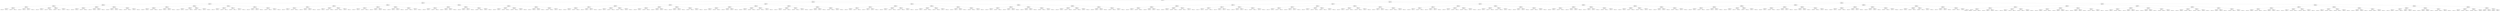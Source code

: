 digraph G{
1511090616 [label="Node{data=[6974, 6974]}"]
1511090616 -> 780223222
780223222 [label="Node{data=[6062, 6062]}"]
780223222 -> 1280082528
1280082528 [label="Node{data=[4209, 4209]}"]
1280082528 -> 42199861
42199861 [label="Node{data=[2389, 2389]}"]
42199861 -> 1401818740
1401818740 [label="Node{data=[2282, 2282]}"]
1401818740 -> 2008838145
2008838145 [label="Node{data=[2189, 2189]}"]
2008838145 -> 1607181076
1607181076 [label="Node{data=[2182, 2182]}"]
1607181076 -> 1116483995
1116483995 [label="Node{data=[2054, 2054]}"]
1116483995 -> 1641183760
1641183760 [label="Node{data=[1984, 1984]}"]
1641183760 -> 1970942547
1970942547 [label="Node{data=[1503, 1503]}"]
1641183760 -> 2007760107
2007760107 [label="Node{data=[2014, 2014]}"]
1116483995 -> 1409813356
1409813356 [label="Node{data=[2180, 2180]}"]
1409813356 -> 653850887
653850887 [label="Node{data=[2057, 2057]}"]
1409813356 -> 37007137
37007137 [label="Node{data=[2181, 2181]}"]
1607181076 -> 718296872
718296872 [label="Node{data=[2186, 2186]}"]
718296872 -> 1050110581
1050110581 [label="Node{data=[2184, 2184]}"]
1050110581 -> 1606851681
1606851681 [label="Node{data=[2183, 2183]}"]
1050110581 -> 2024570143
2024570143 [label="Node{data=[2185, 2185]}"]
718296872 -> 1349323829
1349323829 [label="Node{data=[2188, 2188]}"]
1349323829 -> 1428951183
1428951183 [label="Node{data=[2187, 2187]}"]
1349323829 -> 1046653919
1046653919 [label="Node{data=[2189, 2189]}"]
2008838145 -> 624782729
624782729 [label="Node{data=[2196, 2196]}"]
624782729 -> 495567295
495567295 [label="Node{data=[2193, 2193]}"]
495567295 -> 672404201
672404201 [label="Node{data=[2191, 2191]}"]
672404201 -> 50554983
50554983 [label="Node{data=[2190, 2190]}"]
672404201 -> 1302072491
1302072491 [label="Node{data=[2192, 2192]}"]
495567295 -> 516667550
516667550 [label="Node{data=[2195, 2195]}"]
516667550 -> 373322484
373322484 [label="Node{data=[2194, 2194]}"]
516667550 -> 244871179
244871179 [label="Node{data=[2196, 2196]}"]
624782729 -> 600628263
600628263 [label="Node{data=[2278, 2278]}"]
600628263 -> 1610649480
1610649480 [label="Node{data=[2254, 2254]}"]
1610649480 -> 1967294126
1967294126 [label="Node{data=[2249, 2249]}"]
1610649480 -> 949463077
949463077 [label="Node{data=[2277, 2277]}"]
600628263 -> 2105501428
2105501428 [label="Node{data=[2280, 2280]}"]
2105501428 -> 426232348
426232348 [label="Node{data=[2279, 2279]}"]
2105501428 -> 2029082728
2029082728 [label="Node{data=[2281, 2281]}"]
1401818740 -> 2107769299
2107769299 [label="Node{data=[2298, 2298]}"]
2107769299 -> 2079101013
2079101013 [label="Node{data=[2290, 2290]}"]
2079101013 -> 1551667742
1551667742 [label="Node{data=[2286, 2286]}"]
1551667742 -> 784118753
784118753 [label="Node{data=[2284, 2284]}"]
784118753 -> 1140691836
1140691836 [label="Node{data=[2283, 2283]}"]
784118753 -> 1544342894
1544342894 [label="Node{data=[2285, 2285]}"]
1551667742 -> 1683511443
1683511443 [label="Node{data=[2288, 2288]}"]
1683511443 -> 791727170
791727170 [label="Node{data=[2287, 2287]}"]
1683511443 -> 16374955
16374955 [label="Node{data=[2289, 2289]}"]
2079101013 -> 975443559
975443559 [label="Node{data=[2294, 2294]}"]
975443559 -> 471747952
471747952 [label="Node{data=[2292, 2292]}"]
471747952 -> 904253549
904253549 [label="Node{data=[2291, 2291]}"]
471747952 -> 2075610878
2075610878 [label="Node{data=[2293, 2293]}"]
975443559 -> 1631254721
1631254721 [label="Node{data=[2296, 2296]}"]
1631254721 -> 253840475
253840475 [label="Node{data=[2295, 2295]}"]
1631254721 -> 341611370
341611370 [label="Node{data=[2297, 2297]}"]
2107769299 -> 1432219553
1432219553 [label="Node{data=[2381, 2381]}"]
1432219553 -> 1662515515
1662515515 [label="Node{data=[2302, 2302]}"]
1662515515 -> 1716593302
1716593302 [label="Node{data=[2300, 2300]}"]
1716593302 -> 375794421
375794421 [label="Node{data=[2299, 2299]}"]
1716593302 -> 746389375
746389375 [label="Node{data=[2301, 2301]}"]
1662515515 -> 1887311338
1887311338 [label="Node{data=[2304, 2304]}"]
1887311338 -> 534039777
534039777 [label="Node{data=[2303, 2303]}"]
1887311338 -> 943877228
943877228 [label="Node{data=[2305, 2305]}"]
1432219553 -> 1938746140
1938746140 [label="Node{data=[2385, 2385]}"]
1938746140 -> 1944023490
1944023490 [label="Node{data=[2383, 2383]}"]
1944023490 -> 1247090844
1247090844 [label="Node{data=[2382, 2382]}"]
1944023490 -> 1633627318
1633627318 [label="Node{data=[2384, 2384]}"]
1938746140 -> 1703800202
1703800202 [label="Node{data=[2387, 2387]}"]
1703800202 -> 1842659736
1842659736 [label="Node{data=[2386, 2386]}"]
1703800202 -> 254260550
254260550 [label="Node{data=[2388, 2388]}"]
42199861 -> 386204296
386204296 [label="Node{data=[4100, 4100]}"]
386204296 -> 493767775
493767775 [label="Node{data=[3437, 3437]}"]
493767775 -> 1459459691
1459459691 [label="Node{data=[2412, 2412]}"]
1459459691 -> 1690473591
1690473591 [label="Node{data=[2393, 2393]}"]
1690473591 -> 1533860645
1533860645 [label="Node{data=[2391, 2391]}"]
1533860645 -> 873425059
873425059 [label="Node{data=[2390, 2390]}"]
1533860645 -> 251391623
251391623 [label="Node{data=[2392, 2392]}"]
1690473591 -> 2120921603
2120921603 [label="Node{data=[2395, 2395]}"]
2120921603 -> 1138948888
1138948888 [label="Node{data=[2394, 2394]}"]
2120921603 -> 216517047
216517047 [label="Node{data=[2396, 2396]}"]
1459459691 -> 1564053882
1564053882 [label="Node{data=[3433, 3433]}"]
1564053882 -> 1994967668
1994967668 [label="Node{data=[3431, 3431]}"]
1994967668 -> 579257738
579257738 [label="Node{data=[2567, 2567]}"]
1994967668 -> 270408220
270408220 [label="Node{data=[3432, 3432]}"]
1564053882 -> 20835108
20835108 [label="Node{data=[3435, 3435]}"]
20835108 -> 834021917
834021917 [label="Node{data=[3434, 3434]}"]
20835108 -> 621282100
621282100 [label="Node{data=[3436, 3436]}"]
493767775 -> 1160127347
1160127347 [label="Node{data=[3463, 3463]}"]
1160127347 -> 724337720
724337720 [label="Node{data=[3441, 3441]}"]
724337720 -> 734700930
734700930 [label="Node{data=[3439, 3439]}"]
734700930 -> 1312690796
1312690796 [label="Node{data=[3438, 3438]}"]
734700930 -> 980913507
980913507 [label="Node{data=[3440, 3440]}"]
724337720 -> 1966461777
1966461777 [label="Node{data=[3443, 3443]}"]
1966461777 -> 195927744
195927744 [label="Node{data=[3442, 3442]}"]
1966461777 -> 893276331
893276331 [label="Node{data=[3444, 3444]}"]
1160127347 -> 858050554
858050554 [label="Node{data=[4073, 4073]}"]
858050554 -> 1758473620
1758473620 [label="Node{data=[4038, 4038]}"]
1758473620 -> 258799056
258799056 [label="Node{data=[3995, 3995]}"]
1758473620 -> 1217415070
1217415070 [label="Node{data=[4061, 4061]}"]
858050554 -> 1566444137
1566444137 [label="Node{data=[4098, 4098]}"]
1566444137 -> 881533147
881533147 [label="Node{data=[4097, 4097]}"]
1566444137 -> 1545699823
1545699823 [label="Node{data=[4099, 4099]}"]
386204296 -> 373784898
373784898 [label="Node{data=[4131, 4131]}"]
373784898 -> 996658337
996658337 [label="Node{data=[4108, 4108]}"]
996658337 -> 1443348206
1443348206 [label="Node{data=[4104, 4104]}"]
1443348206 -> 117011256
117011256 [label="Node{data=[4102, 4102]}"]
117011256 -> 748597044
748597044 [label="Node{data=[4101, 4101]}"]
117011256 -> 697920706
697920706 [label="Node{data=[4103, 4103]}"]
1443348206 -> 1115838417
1115838417 [label="Node{data=[4106, 4106]}"]
1115838417 -> 254778378
254778378 [label="Node{data=[4105, 4105]}"]
1115838417 -> 1443984852
1443984852 [label="Node{data=[4107, 4107]}"]
996658337 -> 873262248
873262248 [label="Node{data=[4112, 4112]}"]
873262248 -> 1692404007
1692404007 [label="Node{data=[4110, 4110]}"]
1692404007 -> 391911037
391911037 [label="Node{data=[4109, 4109]}"]
1692404007 -> 1253994135
1253994135 [label="Node{data=[4111, 4111]}"]
873262248 -> 428126916
428126916 [label="Node{data=[4114, 4114]}"]
428126916 -> 2110339554
2110339554 [label="Node{data=[4113, 4113]}"]
428126916 -> 173090776
173090776 [label="Node{data=[4115, 4115]}"]
373784898 -> 866269907
866269907 [label="Node{data=[4201, 4201]}"]
866269907 -> 252493041
252493041 [label="Node{data=[4163, 4163]}"]
252493041 -> 993952475
993952475 [label="Node{data=[4133, 4133]}"]
993952475 -> 953294211
953294211 [label="Node{data=[4132, 4132]}"]
993952475 -> 444910824
444910824 [label="Node{data=[4134, 4134]}"]
252493041 -> 1887768701
1887768701 [label="Node{data=[4199, 4199]}"]
1887768701 -> 1071807724
1071807724 [label="Node{data=[4198, 4198]}"]
1887768701 -> 393498774
393498774 [label="Node{data=[4200, 4200]}"]
866269907 -> 732642588
732642588 [label="Node{data=[4205, 4205]}"]
732642588 -> 1937098476
1937098476 [label="Node{data=[4203, 4203]}"]
1937098476 -> 1608302962
1608302962 [label="Node{data=[4202, 4202]}"]
1937098476 -> 1788467967
1788467967 [label="Node{data=[4204, 4204]}"]
732642588 -> 413686125
413686125 [label="Node{data=[4207, 4207]}"]
413686125 -> 1169665586
1169665586 [label="Node{data=[4206, 4206]}"]
413686125 -> 2094608551
2094608551 [label="Node{data=[4208, 4208]}"]
1280082528 -> 1488147425
1488147425 [label="Node{data=[5414, 5414]}"]
1488147425 -> 34212523
34212523 [label="Node{data=[4272, 4272]}"]
34212523 -> 2058674918
2058674918 [label="Node{data=[4225, 4225]}"]
2058674918 -> 1331538207
1331538207 [label="Node{data=[4217, 4217]}"]
1331538207 -> 229889870
229889870 [label="Node{data=[4213, 4213]}"]
229889870 -> 1597950721
1597950721 [label="Node{data=[4211, 4211]}"]
1597950721 -> 46182866
46182866 [label="Node{data=[4210, 4210]}"]
1597950721 -> 544732612
544732612 [label="Node{data=[4212, 4212]}"]
229889870 -> 862801699
862801699 [label="Node{data=[4215, 4215]}"]
862801699 -> 446889100
446889100 [label="Node{data=[4214, 4214]}"]
862801699 -> 501977131
501977131 [label="Node{data=[4216, 4216]}"]
1331538207 -> 36544391
36544391 [label="Node{data=[4221, 4221]}"]
36544391 -> 1541463222
1541463222 [label="Node{data=[4219, 4219]}"]
1541463222 -> 1454054874
1454054874 [label="Node{data=[4218, 4218]}"]
1541463222 -> 394307052
394307052 [label="Node{data=[4220, 4220]}"]
36544391 -> 2034221372
2034221372 [label="Node{data=[4223, 4223]}"]
2034221372 -> 619165633
619165633 [label="Node{data=[4222, 4222]}"]
2034221372 -> 707541834
707541834 [label="Node{data=[4224, 4224]}"]
2058674918 -> 940655654
940655654 [label="Node{data=[4264, 4264]}"]
940655654 -> 1059083321
1059083321 [label="Node{data=[4229, 4229]}"]
1059083321 -> 643872163
643872163 [label="Node{data=[4227, 4227]}"]
643872163 -> 1834822734
1834822734 [label="Node{data=[4226, 4226]}"]
643872163 -> 1608480183
1608480183 [label="Node{data=[4228, 4228]}"]
1059083321 -> 1650680809
1650680809 [label="Node{data=[4231, 4231]}"]
1650680809 -> 1099763627
1099763627 [label="Node{data=[4230, 4230]}"]
1650680809 -> 1169581192
1169581192 [label="Node{data=[4259, 4259]}"]
940655654 -> 1633735492
1633735492 [label="Node{data=[4268, 4268]}"]
1633735492 -> 409311402
409311402 [label="Node{data=[4266, 4266]}"]
409311402 -> 834415706
834415706 [label="Node{data=[4265, 4265]}"]
409311402 -> 1205374145
1205374145 [label="Node{data=[4267, 4267]}"]
1633735492 -> 549817741
549817741 [label="Node{data=[4270, 4270]}"]
549817741 -> 349303287
349303287 [label="Node{data=[4269, 4269]}"]
549817741 -> 1147130315
1147130315 [label="Node{data=[4271, 4271]}"]
34212523 -> 1197662981
1197662981 [label="Node{data=[4288, 4288]}"]
1197662981 -> 1262991233
1262991233 [label="Node{data=[4280, 4280]}"]
1262991233 -> 1350740311
1350740311 [label="Node{data=[4276, 4276]}"]
1350740311 -> 1793714949
1793714949 [label="Node{data=[4274, 4274]}"]
1793714949 -> 977491862
977491862 [label="Node{data=[4273, 4273]}"]
1793714949 -> 1288570080
1288570080 [label="Node{data=[4275, 4275]}"]
1350740311 -> 163824703
163824703 [label="Node{data=[4278, 4278]}"]
163824703 -> 743946177
743946177 [label="Node{data=[4277, 4277]}"]
163824703 -> 201894458
201894458 [label="Node{data=[4279, 4279]}"]
1262991233 -> 811423327
811423327 [label="Node{data=[4284, 4284]}"]
811423327 -> 665357911
665357911 [label="Node{data=[4282, 4282]}"]
665357911 -> 919657692
919657692 [label="Node{data=[4281, 4281]}"]
665357911 -> 2134960454
2134960454 [label="Node{data=[4283, 4283]}"]
811423327 -> 628467551
628467551 [label="Node{data=[4286, 4286]}"]
628467551 -> 1187798928
1187798928 [label="Node{data=[4285, 4285]}"]
628467551 -> 1992969641
1992969641 [label="Node{data=[4287, 4287]}"]
1197662981 -> 246972655
246972655 [label="Node{data=[4296, 4296]}"]
246972655 -> 117408056
117408056 [label="Node{data=[4292, 4292]}"]
117408056 -> 577470120
577470120 [label="Node{data=[4290, 4290]}"]
577470120 -> 107534409
107534409 [label="Node{data=[4289, 4289]}"]
577470120 -> 1285394323
1285394323 [label="Node{data=[4291, 4291]}"]
117408056 -> 907092345
907092345 [label="Node{data=[4294, 4294]}"]
907092345 -> 1341560621
1341560621 [label="Node{data=[4293, 4293]}"]
907092345 -> 261927946
261927946 [label="Node{data=[4295, 4295]}"]
246972655 -> 794641277
794641277 [label="Node{data=[4984, 4984]}"]
794641277 -> 276346118
276346118 [label="Node{data=[4582, 4582]}"]
276346118 -> 1800144859
1800144859 [label="Node{data=[4327, 4327]}"]
276346118 -> 26923612
26923612 [label="Node{data=[4972, 4972]}"]
794641277 -> 1142501305
1142501305 [label="Node{data=[5412, 5412]}"]
1142501305 -> 287077049
287077049 [label="Node{data=[5411, 5411]}"]
1142501305 -> 442879390
442879390 [label="Node{data=[5413, 5413]}"]
1488147425 -> 1295705276
1295705276 [label="Node{data=[5841, 5841]}"]
1295705276 -> 1087602245
1087602245 [label="Node{data=[5430, 5430]}"]
1087602245 -> 841499996
841499996 [label="Node{data=[5422, 5422]}"]
841499996 -> 110458810
110458810 [label="Node{data=[5418, 5418]}"]
110458810 -> 479231184
479231184 [label="Node{data=[5416, 5416]}"]
479231184 -> 1198135377
1198135377 [label="Node{data=[5415, 5415]}"]
479231184 -> 924366661
924366661 [label="Node{data=[5417, 5417]}"]
110458810 -> 438124219
438124219 [label="Node{data=[5420, 5420]}"]
438124219 -> 91535316
91535316 [label="Node{data=[5419, 5419]}"]
438124219 -> 315330491
315330491 [label="Node{data=[5421, 5421]}"]
841499996 -> 1620815928
1620815928 [label="Node{data=[5426, 5426]}"]
1620815928 -> 327197302
327197302 [label="Node{data=[5424, 5424]}"]
327197302 -> 871005637
871005637 [label="Node{data=[5423, 5423]}"]
327197302 -> 2098367060
2098367060 [label="Node{data=[5425, 5425]}"]
1620815928 -> 1077280702
1077280702 [label="Node{data=[5428, 5428]}"]
1077280702 -> 1454401244
1454401244 [label="Node{data=[5427, 5427]}"]
1077280702 -> 911486362
911486362 [label="Node{data=[5429, 5429]}"]
1087602245 -> 1602044206
1602044206 [label="Node{data=[5833, 5833]}"]
1602044206 -> 819629424
819629424 [label="Node{data=[5544, 5544]}"]
819629424 -> 1695124273
1695124273 [label="Node{data=[5446, 5446]}"]
1695124273 -> 1923498743
1923498743 [label="Node{data=[5434, 5434]}"]
1695124273 -> 1197939132
1197939132 [label="Node{data=[5473, 5473]}"]
819629424 -> 590523693
590523693 [label="Node{data=[5831, 5831]}"]
590523693 -> 172747385
172747385 [label="Node{data=[5811, 5811]}"]
590523693 -> 1245360189
1245360189 [label="Node{data=[5832, 5832]}"]
1602044206 -> 904915519
904915519 [label="Node{data=[5837, 5837]}"]
904915519 -> 58880618
58880618 [label="Node{data=[5835, 5835]}"]
58880618 -> 1448036417
1448036417 [label="Node{data=[5834, 5834]}"]
58880618 -> 1231794669
1231794669 [label="Node{data=[5836, 5836]}"]
904915519 -> 60757229
60757229 [label="Node{data=[5839, 5839]}"]
60757229 -> 329131990
329131990 [label="Node{data=[5838, 5838]}"]
60757229 -> 1061120164
1061120164 [label="Node{data=[5840, 5840]}"]
1295705276 -> 735003255
735003255 [label="Node{data=[5940, 5940]}"]
735003255 -> 1342968735
1342968735 [label="Node{data=[5896, 5896]}"]
1342968735 -> 843984607
843984607 [label="Node{data=[5845, 5845]}"]
843984607 -> 1987054202
1987054202 [label="Node{data=[5843, 5843]}"]
1987054202 -> 662516281
662516281 [label="Node{data=[5842, 5842]}"]
1987054202 -> 400379298
400379298 [label="Node{data=[5844, 5844]}"]
843984607 -> 1411817808
1411817808 [label="Node{data=[5847, 5847]}"]
1411817808 -> 577978996
577978996 [label="Node{data=[5846, 5846]}"]
1411817808 -> 1817264377
1817264377 [label="Node{data=[5856, 5856]}"]
1342968735 -> 287088780
287088780 [label="Node{data=[5936, 5936]}"]
287088780 -> 1892794334
1892794334 [label="Node{data=[5934, 5934]}"]
1892794334 -> 1216951122
1216951122 [label="Node{data=[5924, 5924]}"]
1892794334 -> 775545906
775545906 [label="Node{data=[5935, 5935]}"]
287088780 -> 1515530681
1515530681 [label="Node{data=[5938, 5938]}"]
1515530681 -> 663179874
663179874 [label="Node{data=[5937, 5937]}"]
1515530681 -> 647358051
647358051 [label="Node{data=[5939, 5939]}"]
735003255 -> 1206685431
1206685431 [label="Node{data=[5948, 5948]}"]
1206685431 -> 881295186
881295186 [label="Node{data=[5944, 5944]}"]
881295186 -> 697184226
697184226 [label="Node{data=[5942, 5942]}"]
697184226 -> 547451470
547451470 [label="Node{data=[5941, 5941]}"]
697184226 -> 52022171
52022171 [label="Node{data=[5943, 5943]}"]
881295186 -> 208357701
208357701 [label="Node{data=[5946, 5946]}"]
208357701 -> 1422038549
1422038549 [label="Node{data=[5945, 5945]}"]
208357701 -> 2136653249
2136653249 [label="Node{data=[5947, 5947]}"]
1206685431 -> 844293282
844293282 [label="Node{data=[5993, 5993]}"]
844293282 -> 1688576716
1688576716 [label="Node{data=[5950, 5950]}"]
1688576716 -> 605549171
605549171 [label="Node{data=[5949, 5949]}"]
1688576716 -> 235534213
235534213 [label="Node{data=[5983, 5983]}"]
844293282 -> 735798546
735798546 [label="Node{data=[6030, 6030]}"]
735798546 -> 1654722919
1654722919 [label="Node{data=[6020, 6020]}"]
735798546 -> 2042553130
2042553130 [label="Node{data=[6061, 6061]}"]
780223222 -> 952796743
952796743 [label="Node{data=[6509, 6509]}"]
952796743 -> 1221171129
1221171129 [label="Node{data=[6445, 6445]}"]
1221171129 -> 571055598
571055598 [label="Node{data=[6385, 6385]}"]
571055598 -> 740334902
740334902 [label="Node{data=[6369, 6369]}"]
740334902 -> 1077206603
1077206603 [label="Node{data=[6070, 6070]}"]
1077206603 -> 1145367979
1145367979 [label="Node{data=[6066, 6066]}"]
1145367979 -> 709688864
709688864 [label="Node{data=[6064, 6064]}"]
709688864 -> 44900210
44900210 [label="Node{data=[6063, 6063]}"]
709688864 -> 1678598122
1678598122 [label="Node{data=[6065, 6065]}"]
1145367979 -> 130535285
130535285 [label="Node{data=[6068, 6068]}"]
130535285 -> 1245158483
1245158483 [label="Node{data=[6067, 6067]}"]
130535285 -> 537615592
537615592 [label="Node{data=[6069, 6069]}"]
1077206603 -> 787985676
787985676 [label="Node{data=[6137, 6137]}"]
787985676 -> 401767360
401767360 [label="Node{data=[6072, 6072]}"]
401767360 -> 1632741481
1632741481 [label="Node{data=[6071, 6071]}"]
401767360 -> 457659575
457659575 [label="Node{data=[6073, 6073]}"]
787985676 -> 134991110
134991110 [label="Node{data=[6320, 6320]}"]
134991110 -> 212044732
212044732 [label="Node{data=[6177, 6177]}"]
134991110 -> 1616738465
1616738465 [label="Node{data=[6341, 6341]}"]
740334902 -> 1092512497
1092512497 [label="Node{data=[6377, 6377]}"]
1092512497 -> 397147177
397147177 [label="Node{data=[6373, 6373]}"]
397147177 -> 121993995
121993995 [label="Node{data=[6371, 6371]}"]
121993995 -> 215384882
215384882 [label="Node{data=[6370, 6370]}"]
121993995 -> 1043151291
1043151291 [label="Node{data=[6372, 6372]}"]
397147177 -> 1991229667
1991229667 [label="Node{data=[6375, 6375]}"]
1991229667 -> 1520328734
1520328734 [label="Node{data=[6374, 6374]}"]
1991229667 -> 1651095404
1651095404 [label="Node{data=[6376, 6376]}"]
1092512497 -> 903789179
903789179 [label="Node{data=[6381, 6381]}"]
903789179 -> 1040108795
1040108795 [label="Node{data=[6379, 6379]}"]
1040108795 -> 348771786
348771786 [label="Node{data=[6378, 6378]}"]
1040108795 -> 993317608
993317608 [label="Node{data=[6380, 6380]}"]
903789179 -> 2079963799
2079963799 [label="Node{data=[6383, 6383]}"]
2079963799 -> 808134663
808134663 [label="Node{data=[6382, 6382]}"]
2079963799 -> 1779883085
1779883085 [label="Node{data=[6384, 6384]}"]
571055598 -> 1999171701
1999171701 [label="Node{data=[6401, 6401]}"]
1999171701 -> 1093914885
1093914885 [label="Node{data=[6393, 6393]}"]
1093914885 -> 682730036
682730036 [label="Node{data=[6389, 6389]}"]
682730036 -> 1947858907
1947858907 [label="Node{data=[6387, 6387]}"]
1947858907 -> 1149377141
1149377141 [label="Node{data=[6386, 6386]}"]
1947858907 -> 468074521
468074521 [label="Node{data=[6388, 6388]}"]
682730036 -> 1046733139
1046733139 [label="Node{data=[6391, 6391]}"]
1046733139 -> 100626027
100626027 [label="Node{data=[6390, 6390]}"]
1046733139 -> 1366986003
1366986003 [label="Node{data=[6392, 6392]}"]
1093914885 -> 2025191853
2025191853 [label="Node{data=[6397, 6397]}"]
2025191853 -> 1509815953
1509815953 [label="Node{data=[6395, 6395]}"]
1509815953 -> 663705587
663705587 [label="Node{data=[6394, 6394]}"]
1509815953 -> 580408324
580408324 [label="Node{data=[6396, 6396]}"]
2025191853 -> 1974974827
1974974827 [label="Node{data=[6399, 6399]}"]
1974974827 -> 1137213490
1137213490 [label="Node{data=[6398, 6398]}"]
1974974827 -> 514160503
514160503 [label="Node{data=[6400, 6400]}"]
1999171701 -> 2122135763
2122135763 [label="Node{data=[6409, 6409]}"]
2122135763 -> 919190166
919190166 [label="Node{data=[6405, 6405]}"]
919190166 -> 822568301
822568301 [label="Node{data=[6403, 6403]}"]
822568301 -> 70038261
70038261 [label="Node{data=[6402, 6402]}"]
822568301 -> 327198979
327198979 [label="Node{data=[6404, 6404]}"]
919190166 -> 1759952111
1759952111 [label="Node{data=[6407, 6407]}"]
1759952111 -> 1656787091
1656787091 [label="Node{data=[6406, 6406]}"]
1759952111 -> 52051236
52051236 [label="Node{data=[6408, 6408]}"]
2122135763 -> 365184245
365184245 [label="Node{data=[6441, 6441]}"]
365184245 -> 1217954662
1217954662 [label="Node{data=[6439, 6439]}"]
1217954662 -> 783992558
783992558 [label="Node{data=[6438, 6438]}"]
1217954662 -> 2090544384
2090544384 [label="Node{data=[6440, 6440]}"]
365184245 -> 1263484298
1263484298 [label="Node{data=[6443, 6443]}"]
1263484298 -> 1195381814
1195381814 [label="Node{data=[6442, 6442]}"]
1263484298 -> 1060448134
1060448134 [label="Node{data=[6444, 6444]}"]
1221171129 -> 451145293
451145293 [label="Node{data=[6477, 6477]}"]
451145293 -> 686961654
686961654 [label="Node{data=[6461, 6461]}"]
686961654 -> 1867805562
1867805562 [label="Node{data=[6453, 6453]}"]
1867805562 -> 2034982913
2034982913 [label="Node{data=[6449, 6449]}"]
2034982913 -> 2086631651
2086631651 [label="Node{data=[6447, 6447]}"]
2086631651 -> 1166772509
1166772509 [label="Node{data=[6446, 6446]}"]
2086631651 -> 159968629
159968629 [label="Node{data=[6448, 6448]}"]
2034982913 -> 736223021
736223021 [label="Node{data=[6451, 6451]}"]
736223021 -> 746468050
746468050 [label="Node{data=[6450, 6450]}"]
736223021 -> 899974433
899974433 [label="Node{data=[6452, 6452]}"]
1867805562 -> 2072589733
2072589733 [label="Node{data=[6457, 6457]}"]
2072589733 -> 1580504398
1580504398 [label="Node{data=[6455, 6455]}"]
1580504398 -> 58836216
58836216 [label="Node{data=[6454, 6454]}"]
1580504398 -> 312333348
312333348 [label="Node{data=[6456, 6456]}"]
2072589733 -> 546041807
546041807 [label="Node{data=[6459, 6459]}"]
546041807 -> 1517260917
1517260917 [label="Node{data=[6458, 6458]}"]
546041807 -> 1464089028
1464089028 [label="Node{data=[6460, 6460]}"]
686961654 -> 730131452
730131452 [label="Node{data=[6469, 6469]}"]
730131452 -> 1410239700
1410239700 [label="Node{data=[6465, 6465]}"]
1410239700 -> 1925468696
1925468696 [label="Node{data=[6463, 6463]}"]
1925468696 -> 79220637
79220637 [label="Node{data=[6462, 6462]}"]
1925468696 -> 141496317
141496317 [label="Node{data=[6464, 6464]}"]
1410239700 -> 673667592
673667592 [label="Node{data=[6467, 6467]}"]
673667592 -> 2015594886
2015594886 [label="Node{data=[6466, 6466]}"]
673667592 -> 983921976
983921976 [label="Node{data=[6468, 6468]}"]
730131452 -> 1246074230
1246074230 [label="Node{data=[6473, 6473]}"]
1246074230 -> 1478521132
1478521132 [label="Node{data=[6471, 6471]}"]
1478521132 -> 1017887767
1017887767 [label="Node{data=[6470, 6470]}"]
1478521132 -> 758514191
758514191 [label="Node{data=[6472, 6472]}"]
1246074230 -> 1270799610
1270799610 [label="Node{data=[6475, 6475]}"]
1270799610 -> 281836976
281836976 [label="Node{data=[6474, 6474]}"]
1270799610 -> 1910911162
1910911162 [label="Node{data=[6476, 6476]}"]
451145293 -> 1826448115
1826448115 [label="Node{data=[6493, 6493]}"]
1826448115 -> 1371093662
1371093662 [label="Node{data=[6485, 6485]}"]
1371093662 -> 585886948
585886948 [label="Node{data=[6481, 6481]}"]
585886948 -> 1657301987
1657301987 [label="Node{data=[6479, 6479]}"]
1657301987 -> 1703237555
1703237555 [label="Node{data=[6478, 6478]}"]
1657301987 -> 2104552535
2104552535 [label="Node{data=[6480, 6480]}"]
585886948 -> 8496081
8496081 [label="Node{data=[6483, 6483]}"]
8496081 -> 557270865
557270865 [label="Node{data=[6482, 6482]}"]
8496081 -> 1858122763
1858122763 [label="Node{data=[6484, 6484]}"]
1371093662 -> 338227152
338227152 [label="Node{data=[6489, 6489]}"]
338227152 -> 431643055
431643055 [label="Node{data=[6487, 6487]}"]
431643055 -> 36476934
36476934 [label="Node{data=[6486, 6486]}"]
431643055 -> 1772553380
1772553380 [label="Node{data=[6488, 6488]}"]
338227152 -> 983707695
983707695 [label="Node{data=[6491, 6491]}"]
983707695 -> 1897816565
1897816565 [label="Node{data=[6490, 6490]}"]
983707695 -> 387201912
387201912 [label="Node{data=[6492, 6492]}"]
1826448115 -> 1187487514
1187487514 [label="Node{data=[6501, 6501]}"]
1187487514 -> 1842347173
1842347173 [label="Node{data=[6497, 6497]}"]
1842347173 -> 1876699424
1876699424 [label="Node{data=[6495, 6495]}"]
1876699424 -> 1503989848
1503989848 [label="Node{data=[6494, 6494]}"]
1876699424 -> 601914169
601914169 [label="Node{data=[6496, 6496]}"]
1842347173 -> 836276532
836276532 [label="Node{data=[6499, 6499]}"]
836276532 -> 1069759238
1069759238 [label="Node{data=[6498, 6498]}"]
836276532 -> 1310051190
1310051190 [label="Node{data=[6500, 6500]}"]
1187487514 -> 1854691390
1854691390 [label="Node{data=[6505, 6505]}"]
1854691390 -> 464008682
464008682 [label="Node{data=[6503, 6503]}"]
464008682 -> 1033184914
1033184914 [label="Node{data=[6502, 6502]}"]
464008682 -> 1572541485
1572541485 [label="Node{data=[6504, 6504]}"]
1854691390 -> 1375402508
1375402508 [label="Node{data=[6507, 6507]}"]
1375402508 -> 195531452
195531452 [label="Node{data=[6506, 6506]}"]
1375402508 -> 529695980
529695980 [label="Node{data=[6508, 6508]}"]
952796743 -> 437121359
437121359 [label="Node{data=[6911, 6911]}"]
437121359 -> 480330392
480330392 [label="Node{data=[6798, 6798]}"]
480330392 -> 732172738
732172738 [label="Node{data=[6782, 6782]}"]
732172738 -> 538596798
538596798 [label="Node{data=[6774, 6774]}"]
538596798 -> 1441288059
1441288059 [label="Node{data=[6770, 6770]}"]
1441288059 -> 1137402588
1137402588 [label="Node{data=[6626, 6626]}"]
1137402588 -> 1214923110
1214923110 [label="Node{data=[6581, 6581]}"]
1137402588 -> 984566384
984566384 [label="Node{data=[6630, 6630]}"]
1441288059 -> 766204361
766204361 [label="Node{data=[6772, 6772]}"]
766204361 -> 896402210
896402210 [label="Node{data=[6771, 6771]}"]
766204361 -> 798299544
798299544 [label="Node{data=[6773, 6773]}"]
538596798 -> 1873360592
1873360592 [label="Node{data=[6778, 6778]}"]
1873360592 -> 414928893
414928893 [label="Node{data=[6776, 6776]}"]
414928893 -> 1569269979
1569269979 [label="Node{data=[6775, 6775]}"]
414928893 -> 1521995559
1521995559 [label="Node{data=[6777, 6777]}"]
1873360592 -> 2089708823
2089708823 [label="Node{data=[6780, 6780]}"]
2089708823 -> 1049100764
1049100764 [label="Node{data=[6779, 6779]}"]
2089708823 -> 710093094
710093094 [label="Node{data=[6781, 6781]}"]
732172738 -> 1316554172
1316554172 [label="Node{data=[6790, 6790]}"]
1316554172 -> 1099972529
1099972529 [label="Node{data=[6786, 6786]}"]
1099972529 -> 1072189630
1072189630 [label="Node{data=[6784, 6784]}"]
1072189630 -> 213992572
213992572 [label="Node{data=[6783, 6783]}"]
1072189630 -> 169075901
169075901 [label="Node{data=[6785, 6785]}"]
1099972529 -> 1253982201
1253982201 [label="Node{data=[6788, 6788]}"]
1253982201 -> 925821872
925821872 [label="Node{data=[6787, 6787]}"]
1253982201 -> 826977165
826977165 [label="Node{data=[6789, 6789]}"]
1316554172 -> 619284245
619284245 [label="Node{data=[6794, 6794]}"]
619284245 -> 529741190
529741190 [label="Node{data=[6792, 6792]}"]
529741190 -> 1604333231
1604333231 [label="Node{data=[6791, 6791]}"]
529741190 -> 995291157
995291157 [label="Node{data=[6793, 6793]}"]
619284245 -> 1407916357
1407916357 [label="Node{data=[6796, 6796]}"]
1407916357 -> 1431452091
1431452091 [label="Node{data=[6795, 6795]}"]
1407916357 -> 198815976
198815976 [label="Node{data=[6797, 6797]}"]
480330392 -> 656882654
656882654 [label="Node{data=[6814, 6814]}"]
656882654 -> 747450190
747450190 [label="Node{data=[6806, 6806]}"]
747450190 -> 1758872709
1758872709 [label="Node{data=[6802, 6802]}"]
1758872709 -> 776923015
776923015 [label="Node{data=[6800, 6800]}"]
776923015 -> 816431195
816431195 [label="Node{data=[6799, 6799]}"]
776923015 -> 1973124703
1973124703 [label="Node{data=[6801, 6801]}"]
1758872709 -> 800321029
800321029 [label="Node{data=[6804, 6804]}"]
800321029 -> 1981306539
1981306539 [label="Node{data=[6803, 6803]}"]
800321029 -> 139324203
139324203 [label="Node{data=[6805, 6805]}"]
747450190 -> 646583803
646583803 [label="Node{data=[6810, 6810]}"]
646583803 -> 377033961
377033961 [label="Node{data=[6808, 6808]}"]
377033961 -> 576763267
576763267 [label="Node{data=[6807, 6807]}"]
377033961 -> 1167263319
1167263319 [label="Node{data=[6809, 6809]}"]
646583803 -> 868280019
868280019 [label="Node{data=[6812, 6812]}"]
868280019 -> 1841324574
1841324574 [label="Node{data=[6811, 6811]}"]
868280019 -> 1252728456
1252728456 [label="Node{data=[6813, 6813]}"]
656882654 -> 399968308
399968308 [label="Node{data=[6822, 6822]}"]
399968308 -> 588616291
588616291 [label="Node{data=[6818, 6818]}"]
588616291 -> 1294713997
1294713997 [label="Node{data=[6816, 6816]}"]
1294713997 -> 1600572670
1600572670 [label="Node{data=[6815, 6815]}"]
1294713997 -> 1893726606
1893726606 [label="Node{data=[6817, 6817]}"]
588616291 -> 2136406908
2136406908 [label="Node{data=[6820, 6820]}"]
2136406908 -> 1816811447
1816811447 [label="Node{data=[6819, 6819]}"]
2136406908 -> 86140924
86140924 [label="Node{data=[6821, 6821]}"]
399968308 -> 180288863
180288863 [label="Node{data=[6907, 6907]}"]
180288863 -> 1123777135
1123777135 [label="Node{data=[6894, 6894]}"]
1123777135 -> 2083678824
2083678824 [label="Node{data=[6852, 6852]}"]
1123777135 -> 1782185877
1782185877 [label="Node{data=[6906, 6906]}"]
180288863 -> 386966408
386966408 [label="Node{data=[6909, 6909]}"]
386966408 -> 245467911
245467911 [label="Node{data=[6908, 6908]}"]
386966408 -> 1630523793
1630523793 [label="Node{data=[6910, 6910]}"]
437121359 -> 1146048374
1146048374 [label="Node{data=[6942, 6942]}"]
1146048374 -> 1456584852
1456584852 [label="Node{data=[6926, 6926]}"]
1456584852 -> 1420491002
1420491002 [label="Node{data=[6919, 6919]}"]
1420491002 -> 1259739303
1259739303 [label="Node{data=[6915, 6915]}"]
1259739303 -> 1973209676
1973209676 [label="Node{data=[6913, 6913]}"]
1973209676 -> 777177459
777177459 [label="Node{data=[6912, 6912]}"]
1973209676 -> 767334763
767334763 [label="Node{data=[6914, 6914]}"]
1259739303 -> 1444179803
1444179803 [label="Node{data=[6917, 6917]}"]
1444179803 -> 1162412415
1162412415 [label="Node{data=[6916, 6916]}"]
1444179803 -> 2103988724
2103988724 [label="Node{data=[6918, 6918]}"]
1420491002 -> 886503667
886503667 [label="Node{data=[6922, 6922]}"]
886503667 -> 1095575429
1095575429 [label="Node{data=[6920, 6920]}"]
1095575429 -> 1283621930
1283621930 [label="Node{data=[6920, 6920]}"]
1095575429 -> 1943706559
1943706559 [label="Node{data=[6921, 6921]}"]
886503667 -> 1883829335
1883829335 [label="Node{data=[6924, 6924]}"]
1883829335 -> 1485931732
1485931732 [label="Node{data=[6923, 6923]}"]
1883829335 -> 7006264
7006264 [label="Node{data=[6925, 6925]}"]
1456584852 -> 659201257
659201257 [label="Node{data=[6934, 6934]}"]
659201257 -> 278343195
278343195 [label="Node{data=[6930, 6930]}"]
278343195 -> 1148497913
1148497913 [label="Node{data=[6928, 6928]}"]
1148497913 -> 327726183
327726183 [label="Node{data=[6927, 6927]}"]
1148497913 -> 1624690475
1624690475 [label="Node{data=[6929, 6929]}"]
278343195 -> 1226359516
1226359516 [label="Node{data=[6932, 6932]}"]
1226359516 -> 678606689
678606689 [label="Node{data=[6931, 6931]}"]
1226359516 -> 2114913668
2114913668 [label="Node{data=[6933, 6933]}"]
659201257 -> 687219449
687219449 [label="Node{data=[6938, 6938]}"]
687219449 -> 670505753
670505753 [label="Node{data=[6936, 6936]}"]
670505753 -> 436435257
436435257 [label="Node{data=[6935, 6935]}"]
670505753 -> 480668888
480668888 [label="Node{data=[6937, 6937]}"]
687219449 -> 90072159
90072159 [label="Node{data=[6940, 6940]}"]
90072159 -> 443455550
443455550 [label="Node{data=[6939, 6939]}"]
90072159 -> 455467259
455467259 [label="Node{data=[6941, 6941]}"]
1146048374 -> 885694443
885694443 [label="Node{data=[6958, 6958]}"]
885694443 -> 1111517617
1111517617 [label="Node{data=[6950, 6950]}"]
1111517617 -> 746694319
746694319 [label="Node{data=[6946, 6946]}"]
746694319 -> 404208124
404208124 [label="Node{data=[6944, 6944]}"]
404208124 -> 2026002642
2026002642 [label="Node{data=[6943, 6943]}"]
404208124 -> 965655450
965655450 [label="Node{data=[6945, 6945]}"]
746694319 -> 404477658
404477658 [label="Node{data=[6948, 6948]}"]
404477658 -> 1038505084
1038505084 [label="Node{data=[6947, 6947]}"]
404477658 -> 1468571610
1468571610 [label="Node{data=[6949, 6949]}"]
1111517617 -> 462859482
462859482 [label="Node{data=[6954, 6954]}"]
462859482 -> 1576862836
1576862836 [label="Node{data=[6952, 6952]}"]
1576862836 -> 1387785731
1387785731 [label="Node{data=[6951, 6951]}"]
1576862836 -> 1104334272
1104334272 [label="Node{data=[6953, 6953]}"]
462859482 -> 1871468892
1871468892 [label="Node{data=[6956, 6956]}"]
1871468892 -> 1516711549
1516711549 [label="Node{data=[6955, 6955]}"]
1871468892 -> 936187076
936187076 [label="Node{data=[6957, 6957]}"]
885694443 -> 1613128496
1613128496 [label="Node{data=[6966, 6966]}"]
1613128496 -> 1835897041
1835897041 [label="Node{data=[6962, 6962]}"]
1835897041 -> 236605383
236605383 [label="Node{data=[6960, 6960]}"]
236605383 -> 1361973748
1361973748 [label="Node{data=[6959, 6959]}"]
236605383 -> 37930754
37930754 [label="Node{data=[6961, 6961]}"]
1835897041 -> 61355139
61355139 [label="Node{data=[6964, 6964]}"]
61355139 -> 1594894150
1594894150 [label="Node{data=[6963, 6963]}"]
61355139 -> 2123377889
2123377889 [label="Node{data=[6965, 6965]}"]
1613128496 -> 1795071718
1795071718 [label="Node{data=[6970, 6970]}"]
1795071718 -> 682664726
682664726 [label="Node{data=[6968, 6968]}"]
682664726 -> 1992592209
1992592209 [label="Node{data=[6967, 6967]}"]
682664726 -> 155993676
155993676 [label="Node{data=[6969, 6969]}"]
1795071718 -> 391901229
391901229 [label="Node{data=[6972, 6972]}"]
391901229 -> 987650499
987650499 [label="Node{data=[6971, 6971]}"]
391901229 -> 1754452938
1754452938 [label="Node{data=[6973, 6973]}"]
1511090616 -> 50824882
50824882 [label="Node{data=[8464, 8464]}"]
50824882 -> 1268110439
1268110439 [label="Node{data=[7508, 7508]}"]
1268110439 -> 63806615
63806615 [label="Node{data=[7286, 7286]}"]
63806615 -> 2101281703
2101281703 [label="Node{data=[7006, 7006]}"]
2101281703 -> 1118972068
1118972068 [label="Node{data=[6990, 6990]}"]
1118972068 -> 669117049
669117049 [label="Node{data=[6982, 6982]}"]
669117049 -> 1210577718
1210577718 [label="Node{data=[6978, 6978]}"]
1210577718 -> 1300292526
1300292526 [label="Node{data=[6976, 6976]}"]
1300292526 -> 505677234
505677234 [label="Node{data=[6975, 6975]}"]
1300292526 -> 910067245
910067245 [label="Node{data=[6977, 6977]}"]
1210577718 -> 1106738591
1106738591 [label="Node{data=[6980, 6980]}"]
1106738591 -> 195066780
195066780 [label="Node{data=[6979, 6979]}"]
1106738591 -> 890762959
890762959 [label="Node{data=[6981, 6981]}"]
669117049 -> 2010780078
2010780078 [label="Node{data=[6986, 6986]}"]
2010780078 -> 222007631
222007631 [label="Node{data=[6984, 6984]}"]
222007631 -> 97482735
97482735 [label="Node{data=[6983, 6983]}"]
222007631 -> 266618903
266618903 [label="Node{data=[6985, 6985]}"]
2010780078 -> 680820516
680820516 [label="Node{data=[6988, 6988]}"]
680820516 -> 2046042768
2046042768 [label="Node{data=[6987, 6987]}"]
680820516 -> 125452878
125452878 [label="Node{data=[6989, 6989]}"]
1118972068 -> 720574022
720574022 [label="Node{data=[6998, 6998]}"]
720574022 -> 555032931
555032931 [label="Node{data=[6994, 6994]}"]
555032931 -> 2041411443
2041411443 [label="Node{data=[6992, 6992]}"]
2041411443 -> 739258938
739258938 [label="Node{data=[6991, 6991]}"]
2041411443 -> 518213848
518213848 [label="Node{data=[6993, 6993]}"]
555032931 -> 385180766
385180766 [label="Node{data=[6996, 6996]}"]
385180766 -> 74551068
74551068 [label="Node{data=[6995, 6995]}"]
385180766 -> 694021194
694021194 [label="Node{data=[6997, 6997]}"]
720574022 -> 767298601
767298601 [label="Node{data=[7002, 7002]}"]
767298601 -> 274090580
274090580 [label="Node{data=[7000, 7000]}"]
274090580 -> 416755245
416755245 [label="Node{data=[6999, 6999]}"]
274090580 -> 1588510401
1588510401 [label="Node{data=[7001, 7001]}"]
767298601 -> 331234425
331234425 [label="Node{data=[7004, 7004]}"]
331234425 -> 823709872
823709872 [label="Node{data=[7003, 7003]}"]
331234425 -> 278865656
278865656 [label="Node{data=[7005, 7005]}"]
2101281703 -> 996989596
996989596 [label="Node{data=[7021, 7021]}"]
996989596 -> 1507030140
1507030140 [label="Node{data=[7013, 7013]}"]
1507030140 -> 775529126
775529126 [label="Node{data=[7009, 7009]}"]
775529126 -> 1207499135
1207499135 [label="Node{data=[7008, 7008]}"]
1207499135 -> 438133542
438133542 [label="Node{data=[7007, 7007]}"]
1207499135 -> 1479513229
1479513229 [label="Node{data=[7009, 7009]}"]
775529126 -> 996159932
996159932 [label="Node{data=[7011, 7011]}"]
996159932 -> 995300526
995300526 [label="Node{data=[7010, 7010]}"]
996159932 -> 1244026033
1244026033 [label="Node{data=[7012, 7012]}"]
1507030140 -> 1846098564
1846098564 [label="Node{data=[7017, 7017]}"]
1846098564 -> 1415449384
1415449384 [label="Node{data=[7015, 7015]}"]
1415449384 -> 2005631849
2005631849 [label="Node{data=[7014, 7014]}"]
1415449384 -> 267436789
267436789 [label="Node{data=[7016, 7016]}"]
1846098564 -> 671745173
671745173 [label="Node{data=[7019, 7019]}"]
671745173 -> 204033527
204033527 [label="Node{data=[7018, 7018]}"]
671745173 -> 655497168
655497168 [label="Node{data=[7020, 7020]}"]
996989596 -> 779914925
779914925 [label="Node{data=[7278, 7278]}"]
779914925 -> 1445595483
1445595483 [label="Node{data=[7173, 7173]}"]
1445595483 -> 271233180
271233180 [label="Node{data=[7023, 7023]}"]
271233180 -> 665946590
665946590 [label="Node{data=[7022, 7022]}"]
271233180 -> 1836212835
1836212835 [label="Node{data=[7024, 7024]}"]
1445595483 -> 1796525639
1796525639 [label="Node{data=[7276, 7276]}"]
1796525639 -> 788475369
788475369 [label="Node{data=[7215, 7215]}"]
1796525639 -> 95141521
95141521 [label="Node{data=[7277, 7277]}"]
779914925 -> 2075436349
2075436349 [label="Node{data=[7282, 7282]}"]
2075436349 -> 916404986
916404986 [label="Node{data=[7280, 7280]}"]
916404986 -> 1633208741
1633208741 [label="Node{data=[7279, 7279]}"]
916404986 -> 962571305
962571305 [label="Node{data=[7281, 7281]}"]
2075436349 -> 1729919858
1729919858 [label="Node{data=[7284, 7284]}"]
1729919858 -> 681297281
681297281 [label="Node{data=[7283, 7283]}"]
1729919858 -> 254358742
254358742 [label="Node{data=[7285, 7285]}"]
63806615 -> 1272184830
1272184830 [label="Node{data=[7337, 7337]}"]
1272184830 -> 1326504477
1326504477 [label="Node{data=[7321, 7321]}"]
1326504477 -> 961653171
961653171 [label="Node{data=[7294, 7294]}"]
961653171 -> 2132325835
2132325835 [label="Node{data=[7290, 7290]}"]
2132325835 -> 736139737
736139737 [label="Node{data=[7288, 7288]}"]
736139737 -> 1659469450
1659469450 [label="Node{data=[7287, 7287]}"]
736139737 -> 1455513429
1455513429 [label="Node{data=[7289, 7289]}"]
2132325835 -> 1825377963
1825377963 [label="Node{data=[7292, 7292]}"]
1825377963 -> 1129082042
1129082042 [label="Node{data=[7291, 7291]}"]
1825377963 -> 1786271607
1786271607 [label="Node{data=[7293, 7293]}"]
961653171 -> 908039834
908039834 [label="Node{data=[7317, 7317]}"]
908039834 -> 841186980
841186980 [label="Node{data=[7296, 7296]}"]
841186980 -> 304807398
304807398 [label="Node{data=[7295, 7295]}"]
841186980 -> 977388347
977388347 [label="Node{data=[7297, 7297]}"]
908039834 -> 1881156015
1881156015 [label="Node{data=[7319, 7319]}"]
1881156015 -> 1499447121
1499447121 [label="Node{data=[7318, 7318]}"]
1881156015 -> 476036177
476036177 [label="Node{data=[7320, 7320]}"]
1326504477 -> 674491642
674491642 [label="Node{data=[7329, 7329]}"]
674491642 -> 1504691458
1504691458 [label="Node{data=[7325, 7325]}"]
1504691458 -> 2108578897
2108578897 [label="Node{data=[7323, 7323]}"]
2108578897 -> 477284993
477284993 [label="Node{data=[7322, 7322]}"]
2108578897 -> 722579913
722579913 [label="Node{data=[7324, 7324]}"]
1504691458 -> 212989564
212989564 [label="Node{data=[7327, 7327]}"]
212989564 -> 57835375
57835375 [label="Node{data=[7326, 7326]}"]
212989564 -> 157195074
157195074 [label="Node{data=[7328, 7328]}"]
674491642 -> 803732569
803732569 [label="Node{data=[7333, 7333]}"]
803732569 -> 753331663
753331663 [label="Node{data=[7331, 7331]}"]
753331663 -> 1023370811
1023370811 [label="Node{data=[7330, 7330]}"]
753331663 -> 1099333229
1099333229 [label="Node{data=[7332, 7332]}"]
803732569 -> 1368606512
1368606512 [label="Node{data=[7335, 7335]}"]
1368606512 -> 1241534552
1241534552 [label="Node{data=[7334, 7334]}"]
1368606512 -> 227092893
227092893 [label="Node{data=[7336, 7336]}"]
1272184830 -> 2140031831
2140031831 [label="Node{data=[7353, 7353]}"]
2140031831 -> 888088913
888088913 [label="Node{data=[7345, 7345]}"]
888088913 -> 2082811140
2082811140 [label="Node{data=[7341, 7341]}"]
2082811140 -> 950286044
950286044 [label="Node{data=[7339, 7339]}"]
950286044 -> 897386092
897386092 [label="Node{data=[7338, 7338]}"]
950286044 -> 2014647347
2014647347 [label="Node{data=[7340, 7340]}"]
2082811140 -> 764238648
764238648 [label="Node{data=[7343, 7343]}"]
764238648 -> 872843907
872843907 [label="Node{data=[7342, 7342]}"]
764238648 -> 1763025929
1763025929 [label="Node{data=[7344, 7344]}"]
888088913 -> 963744148
963744148 [label="Node{data=[7349, 7349]}"]
963744148 -> 2128759065
2128759065 [label="Node{data=[7347, 7347]}"]
2128759065 -> 2125498068
2125498068 [label="Node{data=[7346, 7346]}"]
2128759065 -> 977359079
977359079 [label="Node{data=[7348, 7348]}"]
963744148 -> 260672266
260672266 [label="Node{data=[7351, 7351]}"]
260672266 -> 1666167139
1666167139 [label="Node{data=[7350, 7350]}"]
260672266 -> 422776312
422776312 [label="Node{data=[7352, 7352]}"]
2140031831 -> 692428881
692428881 [label="Node{data=[7500, 7500]}"]
692428881 -> 1784135592
1784135592 [label="Node{data=[7424, 7424]}"]
1784135592 -> 1947066152
1947066152 [label="Node{data=[7384, 7384]}"]
1947066152 -> 1976586396
1976586396 [label="Node{data=[7354, 7354]}"]
1947066152 -> 1897083231
1897083231 [label="Node{data=[7411, 7411]}"]
1784135592 -> 644774442
644774442 [label="Node{data=[7457, 7457]}"]
644774442 -> 1006638416
1006638416 [label="Node{data=[7431, 7431]}"]
644774442 -> 1269032700
1269032700 [label="Node{data=[7488, 7488]}"]
692428881 -> 592625438
592625438 [label="Node{data=[7504, 7504]}"]
592625438 -> 1991782004
1991782004 [label="Node{data=[7502, 7502]}"]
1991782004 -> 1252925286
1252925286 [label="Node{data=[7501, 7501]}"]
1991782004 -> 510563529
510563529 [label="Node{data=[7503, 7503]}"]
592625438 -> 678584917
678584917 [label="Node{data=[7506, 7506]}"]
678584917 -> 521020065
521020065 [label="Node{data=[7505, 7505]}"]
678584917 -> 635521801
635521801 [label="Node{data=[7507, 7507]}"]
1268110439 -> 1338203040
1338203040 [label="Node{data=[8367, 8367]}"]
1338203040 -> 1947789511
1947789511 [label="Node{data=[7618, 7618]}"]
1947789511 -> 451794895
451794895 [label="Node{data=[7524, 7524]}"]
451794895 -> 897285784
897285784 [label="Node{data=[7516, 7516]}"]
897285784 -> 1622158796
1622158796 [label="Node{data=[7512, 7512]}"]
1622158796 -> 1398648781
1398648781 [label="Node{data=[7510, 7510]}"]
1398648781 -> 670714310
670714310 [label="Node{data=[7509, 7509]}"]
1398648781 -> 1226538015
1226538015 [label="Node{data=[7511, 7511]}"]
1622158796 -> 673507005
673507005 [label="Node{data=[7514, 7514]}"]
673507005 -> 372840371
372840371 [label="Node{data=[7513, 7513]}"]
673507005 -> 1668860107
1668860107 [label="Node{data=[7515, 7515]}"]
897285784 -> 1896987455
1896987455 [label="Node{data=[7520, 7520]}"]
1896987455 -> 2123348654
2123348654 [label="Node{data=[7518, 7518]}"]
2123348654 -> 542490179
542490179 [label="Node{data=[7517, 7517]}"]
2123348654 -> 97391634
97391634 [label="Node{data=[7519, 7519]}"]
1896987455 -> 2038075351
2038075351 [label="Node{data=[7522, 7522]}"]
2038075351 -> 2049114268
2049114268 [label="Node{data=[7521, 7521]}"]
2038075351 -> 1997086269
1997086269 [label="Node{data=[7523, 7523]}"]
451794895 -> 43186762
43186762 [label="Node{data=[7532, 7532]}"]
43186762 -> 800840184
800840184 [label="Node{data=[7528, 7528]}"]
800840184 -> 1300106099
1300106099 [label="Node{data=[7526, 7526]}"]
1300106099 -> 1924729879
1924729879 [label="Node{data=[7525, 7525]}"]
1300106099 -> 1743579296
1743579296 [label="Node{data=[7527, 7527]}"]
800840184 -> 384403900
384403900 [label="Node{data=[7530, 7530]}"]
384403900 -> 728841601
728841601 [label="Node{data=[7529, 7529]}"]
384403900 -> 286410060
286410060 [label="Node{data=[7531, 7531]}"]
43186762 -> 297469478
297469478 [label="Node{data=[7536, 7536]}"]
297469478 -> 1262864836
1262864836 [label="Node{data=[7534, 7534]}"]
1262864836 -> 1778018328
1778018328 [label="Node{data=[7533, 7533]}"]
1262864836 -> 1782675534
1782675534 [label="Node{data=[7535, 7535]}"]
297469478 -> 587389206
587389206 [label="Node{data=[7538, 7538]}"]
587389206 -> 1181499227
1181499227 [label="Node{data=[7537, 7537]}"]
587389206 -> 2087462182
2087462182 [label="Node{data=[7590, 7590]}"]
1947789511 -> 487502317
487502317 [label="Node{data=[8008, 8008]}"]
487502317 -> 686887219
686887219 [label="Node{data=[8000, 8000]}"]
686887219 -> 255878545
255878545 [label="Node{data=[7945, 7945]}"]
255878545 -> 311964746
311964746 [label="Node{data=[7846, 7846]}"]
311964746 -> 2054258221
2054258221 [label="Node{data=[7642, 7642]}"]
311964746 -> 1521062105
1521062105 [label="Node{data=[7912, 7912]}"]
255878545 -> 1456020208
1456020208 [label="Node{data=[7973, 7973]}"]
1456020208 -> 94391815
94391815 [label="Node{data=[7971, 7971]}"]
1456020208 -> 1951520904
1951520904 [label="Node{data=[7999, 7999]}"]
686887219 -> 1651024259
1651024259 [label="Node{data=[8004, 8004]}"]
1651024259 -> 2087201188
2087201188 [label="Node{data=[8002, 8002]}"]
2087201188 -> 2076147800
2076147800 [label="Node{data=[8001, 8001]}"]
2087201188 -> 30442047
30442047 [label="Node{data=[8003, 8003]}"]
1651024259 -> 647188287
647188287 [label="Node{data=[8006, 8006]}"]
647188287 -> 462124864
462124864 [label="Node{data=[8005, 8005]}"]
647188287 -> 481401129
481401129 [label="Node{data=[8007, 8007]}"]
487502317 -> 427106810
427106810 [label="Node{data=[8326, 8326]}"]
427106810 -> 631471964
631471964 [label="Node{data=[8012, 8012]}"]
631471964 -> 1699888607
1699888607 [label="Node{data=[8010, 8010]}"]
1699888607 -> 1975158925
1975158925 [label="Node{data=[8009, 8009]}"]
1699888607 -> 1164971313
1164971313 [label="Node{data=[8011, 8011]}"]
631471964 -> 2065159004
2065159004 [label="Node{data=[8033, 8033]}"]
2065159004 -> 266319140
266319140 [label="Node{data=[8013, 8013]}"]
2065159004 -> 780188338
780188338 [label="Node{data=[8046, 8046]}"]
427106810 -> 1809589206
1809589206 [label="Node{data=[8363, 8363]}"]
1809589206 -> 773099714
773099714 [label="Node{data=[8361, 8361]}"]
773099714 -> 1544582833
1544582833 [label="Node{data=[8360, 8360]}"]
773099714 -> 2003698347
2003698347 [label="Node{data=[8362, 8362]}"]
1809589206 -> 2099666179
2099666179 [label="Node{data=[8365, 8365]}"]
2099666179 -> 2000572645
2000572645 [label="Node{data=[8364, 8364]}"]
2099666179 -> 675546445
675546445 [label="Node{data=[8366, 8366]}"]
1338203040 -> 792211892
792211892 [label="Node{data=[8432, 8432]}"]
792211892 -> 1614393109
1614393109 [label="Node{data=[8416, 8416]}"]
1614393109 -> 1694851727
1694851727 [label="Node{data=[8375, 8375]}"]
1694851727 -> 1843625231
1843625231 [label="Node{data=[8371, 8371]}"]
1843625231 -> 54023318
54023318 [label="Node{data=[8369, 8369]}"]
54023318 -> 785650403
785650403 [label="Node{data=[8368, 8368]}"]
54023318 -> 1611336876
1611336876 [label="Node{data=[8370, 8370]}"]
1843625231 -> 376835751
376835751 [label="Node{data=[8373, 8373]}"]
376835751 -> 1462465563
1462465563 [label="Node{data=[8372, 8372]}"]
376835751 -> 1499866903
1499866903 [label="Node{data=[8374, 8374]}"]
1694851727 -> 1630551803
1630551803 [label="Node{data=[8379, 8379]}"]
1630551803 -> 1200953164
1200953164 [label="Node{data=[8377, 8377]}"]
1200953164 -> 1267873801
1267873801 [label="Node{data=[8376, 8376]}"]
1200953164 -> 589619443
589619443 [label="Node{data=[8378, 8378]}"]
1630551803 -> 1132709258
1132709258 [label="Node{data=[8381, 8381]}"]
1132709258 -> 742626753
742626753 [label="Node{data=[8380, 8380]}"]
1132709258 -> 1984668208
1984668208 [label="Node{data=[8382, 8382]}"]
1614393109 -> 1919739762
1919739762 [label="Node{data=[8424, 8424]}"]
1919739762 -> 798933792
798933792 [label="Node{data=[8420, 8420]}"]
798933792 -> 532915855
532915855 [label="Node{data=[8418, 8418]}"]
532915855 -> 875748709
875748709 [label="Node{data=[8417, 8417]}"]
532915855 -> 569437158
569437158 [label="Node{data=[8419, 8419]}"]
798933792 -> 2016324411
2016324411 [label="Node{data=[8422, 8422]}"]
2016324411 -> 2061208943
2061208943 [label="Node{data=[8421, 8421]}"]
2016324411 -> 1478536868
1478536868 [label="Node{data=[8423, 8423]}"]
1919739762 -> 2116669853
2116669853 [label="Node{data=[8428, 8428]}"]
2116669853 -> 1934871056
1934871056 [label="Node{data=[8426, 8426]}"]
1934871056 -> 1430622688
1430622688 [label="Node{data=[8425, 8425]}"]
1934871056 -> 139280482
139280482 [label="Node{data=[8427, 8427]}"]
2116669853 -> 945348047
945348047 [label="Node{data=[8430, 8430]}"]
945348047 -> 1429635998
1429635998 [label="Node{data=[8429, 8429]}"]
945348047 -> 746963529
746963529 [label="Node{data=[8431, 8431]}"]
792211892 -> 1319750123
1319750123 [label="Node{data=[8448, 8448]}"]
1319750123 -> 811713364
811713364 [label="Node{data=[8440, 8440]}"]
811713364 -> 1361743029
1361743029 [label="Node{data=[8436, 8436]}"]
1361743029 -> 1396673363
1396673363 [label="Node{data=[8434, 8434]}"]
1396673363 -> 1398404686
1398404686 [label="Node{data=[8433, 8433]}"]
1396673363 -> 1839002642
1839002642 [label="Node{data=[8435, 8435]}"]
1361743029 -> 1750503984
1750503984 [label="Node{data=[8438, 8438]}"]
1750503984 -> 1201469818
1201469818 [label="Node{data=[8437, 8437]}"]
1750503984 -> 1533779009
1533779009 [label="Node{data=[8439, 8439]}"]
811713364 -> 1373491034
1373491034 [label="Node{data=[8444, 8444]}"]
1373491034 -> 222691395
222691395 [label="Node{data=[8442, 8442]}"]
222691395 -> 766603192
766603192 [label="Node{data=[8441, 8441]}"]
222691395 -> 708802523
708802523 [label="Node{data=[8443, 8443]}"]
1373491034 -> 363317977
363317977 [label="Node{data=[8446, 8446]}"]
363317977 -> 677286966
677286966 [label="Node{data=[8445, 8445]}"]
363317977 -> 238346794
238346794 [label="Node{data=[8447, 8447]}"]
1319750123 -> 1600441752
1600441752 [label="Node{data=[8456, 8456]}"]
1600441752 -> 1958618543
1958618543 [label="Node{data=[8452, 8452]}"]
1958618543 -> 673046570
673046570 [label="Node{data=[8450, 8450]}"]
673046570 -> 26305201
26305201 [label="Node{data=[8449, 8449]}"]
673046570 -> 2019583766
2019583766 [label="Node{data=[8451, 8451]}"]
1958618543 -> 2113320680
2113320680 [label="Node{data=[8454, 8454]}"]
2113320680 -> 984417740
984417740 [label="Node{data=[8453, 8453]}"]
2113320680 -> 816020674
816020674 [label="Node{data=[8455, 8455]}"]
1600441752 -> 1258353943
1258353943 [label="Node{data=[8460, 8460]}"]
1258353943 -> 50944873
50944873 [label="Node{data=[8458, 8458]}"]
50944873 -> 1364766113
1364766113 [label="Node{data=[8457, 8457]}"]
50944873 -> 2050395684
2050395684 [label="Node{data=[8459, 8459]}"]
1258353943 -> 911369272
911369272 [label="Node{data=[8462, 8462]}"]
911369272 -> 2135536520
2135536520 [label="Node{data=[8461, 8461]}"]
911369272 -> 1810377829
1810377829 [label="Node{data=[8463, 8463]}"]
50824882 -> 627169426
627169426 [label="Node{data=[8692, 8692]}"]
627169426 -> 3607458
3607458 [label="Node{data=[8628, 8628]}"]
3607458 -> 852504031
852504031 [label="Node{data=[8534, 8534]}"]
852504031 -> 418489572
418489572 [label="Node{data=[8506, 8506]}"]
418489572 -> 863984160
863984160 [label="Node{data=[8498, 8498]}"]
863984160 -> 195902966
195902966 [label="Node{data=[8468, 8468]}"]
195902966 -> 950032265
950032265 [label="Node{data=[8466, 8466]}"]
950032265 -> 761467645
761467645 [label="Node{data=[8465, 8465]}"]
950032265 -> 1686434603
1686434603 [label="Node{data=[8467, 8467]}"]
195902966 -> 111419584
111419584 [label="Node{data=[8470, 8470]}"]
111419584 -> 1006777218
1006777218 [label="Node{data=[8469, 8469]}"]
111419584 -> 155400709
155400709 [label="Node{data=[8497, 8497]}"]
863984160 -> 1251843501
1251843501 [label="Node{data=[8502, 8502]}"]
1251843501 -> 1838683678
1838683678 [label="Node{data=[8500, 8500]}"]
1838683678 -> 1076606476
1076606476 [label="Node{data=[8499, 8499]}"]
1838683678 -> 1344810782
1344810782 [label="Node{data=[8501, 8501]}"]
1251843501 -> 1996398659
1996398659 [label="Node{data=[8504, 8504]}"]
1996398659 -> 1543204964
1543204964 [label="Node{data=[8503, 8503]}"]
1996398659 -> 1190995649
1190995649 [label="Node{data=[8505, 8505]}"]
418489572 -> 1471979999
1471979999 [label="Node{data=[8526, 8526]}"]
1471979999 -> 1413738451
1413738451 [label="Node{data=[8510, 8510]}"]
1413738451 -> 1413205359
1413205359 [label="Node{data=[8508, 8508]}"]
1413205359 -> 2069832199
2069832199 [label="Node{data=[8507, 8507]}"]
1413205359 -> 1231017706
1231017706 [label="Node{data=[8509, 8509]}"]
1413738451 -> 36279653
36279653 [label="Node{data=[8524, 8524]}"]
36279653 -> 150171898
150171898 [label="Node{data=[8511, 8511]}"]
36279653 -> 180237561
180237561 [label="Node{data=[8525, 8525]}"]
1471979999 -> 1038175170
1038175170 [label="Node{data=[8530, 8530]}"]
1038175170 -> 1932358566
1932358566 [label="Node{data=[8528, 8528]}"]
1932358566 -> 1615505817
1615505817 [label="Node{data=[8527, 8527]}"]
1932358566 -> 455622805
455622805 [label="Node{data=[8529, 8529]}"]
1038175170 -> 748726121
748726121 [label="Node{data=[8532, 8532]}"]
748726121 -> 872960280
872960280 [label="Node{data=[8531, 8531]}"]
748726121 -> 20656225
20656225 [label="Node{data=[8533, 8533]}"]
852504031 -> 1481569339
1481569339 [label="Node{data=[8580, 8580]}"]
1481569339 -> 1912376244
1912376244 [label="Node{data=[8542, 8542]}"]
1912376244 -> 118133762
118133762 [label="Node{data=[8538, 8538]}"]
118133762 -> 1600787642
1600787642 [label="Node{data=[8536, 8536]}"]
1600787642 -> 1890241600
1890241600 [label="Node{data=[8535, 8535]}"]
1600787642 -> 1704876234
1704876234 [label="Node{data=[8537, 8537]}"]
118133762 -> 912751359
912751359 [label="Node{data=[8540, 8540]}"]
912751359 -> 958887757
958887757 [label="Node{data=[8539, 8539]}"]
912751359 -> 524903653
524903653 [label="Node{data=[8541, 8541]}"]
1912376244 -> 143013838
143013838 [label="Node{data=[8546, 8546]}"]
143013838 -> 87757987
87757987 [label="Node{data=[8544, 8544]}"]
87757987 -> 119834198
119834198 [label="Node{data=[8543, 8543]}"]
87757987 -> 1394517019
1394517019 [label="Node{data=[8545, 8545]}"]
143013838 -> 1788858865
1788858865 [label="Node{data=[8578, 8578]}"]
1788858865 -> 928800269
928800269 [label="Node{data=[8577, 8577]}"]
1788858865 -> 342452358
342452358 [label="Node{data=[8579, 8579]}"]
1481569339 -> 854669420
854669420 [label="Node{data=[8588, 8588]}"]
854669420 -> 653621146
653621146 [label="Node{data=[8584, 8584]}"]
653621146 -> 1930226047
1930226047 [label="Node{data=[8582, 8582]}"]
1930226047 -> 754881216
754881216 [label="Node{data=[8581, 8581]}"]
1930226047 -> 393735531
393735531 [label="Node{data=[8583, 8583]}"]
653621146 -> 447939000
447939000 [label="Node{data=[8586, 8586]}"]
447939000 -> 249578624
249578624 [label="Node{data=[8585, 8585]}"]
447939000 -> 1456516878
1456516878 [label="Node{data=[8587, 8587]}"]
854669420 -> 2120489994
2120489994 [label="Node{data=[8624, 8624]}"]
2120489994 -> 2094558399
2094558399 [label="Node{data=[8590, 8590]}"]
2094558399 -> 1888543712
1888543712 [label="Node{data=[8589, 8589]}"]
2094558399 -> 594250275
594250275 [label="Node{data=[8623, 8623]}"]
2120489994 -> 2108773896
2108773896 [label="Node{data=[8626, 8626]}"]
2108773896 -> 1119051925
1119051925 [label="Node{data=[8625, 8625]}"]
2108773896 -> 894108864
894108864 [label="Node{data=[8627, 8627]}"]
3607458 -> 1250863832
1250863832 [label="Node{data=[8660, 8660]}"]
1250863832 -> 1039705239
1039705239 [label="Node{data=[8644, 8644]}"]
1039705239 -> 1687604341
1687604341 [label="Node{data=[8636, 8636]}"]
1687604341 -> 160868643
160868643 [label="Node{data=[8632, 8632]}"]
160868643 -> 921770659
921770659 [label="Node{data=[8630, 8630]}"]
921770659 -> 1314245878
1314245878 [label="Node{data=[8629, 8629]}"]
921770659 -> 477250605
477250605 [label="Node{data=[8631, 8631]}"]
160868643 -> 537995569
537995569 [label="Node{data=[8634, 8634]}"]
537995569 -> 504044434
504044434 [label="Node{data=[8633, 8633]}"]
537995569 -> 2119780057
2119780057 [label="Node{data=[8635, 8635]}"]
1687604341 -> 1887708691
1887708691 [label="Node{data=[8640, 8640]}"]
1887708691 -> 1509282195
1509282195 [label="Node{data=[8638, 8638]}"]
1509282195 -> 535070388
535070388 [label="Node{data=[8637, 8637]}"]
1509282195 -> 733967391
733967391 [label="Node{data=[8639, 8639]}"]
1887708691 -> 2052746181
2052746181 [label="Node{data=[8642, 8642]}"]
2052746181 -> 232014932
232014932 [label="Node{data=[8641, 8641]}"]
2052746181 -> 918467196
918467196 [label="Node{data=[8643, 8643]}"]
1039705239 -> 1727084344
1727084344 [label="Node{data=[8652, 8652]}"]
1727084344 -> 1339845728
1339845728 [label="Node{data=[8648, 8648]}"]
1339845728 -> 1619355435
1619355435 [label="Node{data=[8646, 8646]}"]
1619355435 -> 602608661
602608661 [label="Node{data=[8645, 8645]}"]
1619355435 -> 1288482727
1288482727 [label="Node{data=[8647, 8647]}"]
1339845728 -> 1616868658
1616868658 [label="Node{data=[8650, 8650]}"]
1616868658 -> 732494381
732494381 [label="Node{data=[8649, 8649]}"]
1616868658 -> 1352141041
1352141041 [label="Node{data=[8651, 8651]}"]
1727084344 -> 2030052562
2030052562 [label="Node{data=[8656, 8656]}"]
2030052562 -> 1651324965
1651324965 [label="Node{data=[8654, 8654]}"]
1651324965 -> 242798551
242798551 [label="Node{data=[8653, 8653]}"]
1651324965 -> 506954089
506954089 [label="Node{data=[8655, 8655]}"]
2030052562 -> 1718161609
1718161609 [label="Node{data=[8658, 8658]}"]
1718161609 -> 1833869361
1833869361 [label="Node{data=[8657, 8657]}"]
1718161609 -> 620809272
620809272 [label="Node{data=[8659, 8659]}"]
1250863832 -> 127806776
127806776 [label="Node{data=[8676, 8676]}"]
127806776 -> 694131290
694131290 [label="Node{data=[8668, 8668]}"]
694131290 -> 831060072
831060072 [label="Node{data=[8664, 8664]}"]
831060072 -> 306873197
306873197 [label="Node{data=[8662, 8662]}"]
306873197 -> 1682676721
1682676721 [label="Node{data=[8661, 8661]}"]
306873197 -> 823345256
823345256 [label="Node{data=[8663, 8663]}"]
831060072 -> 1202632090
1202632090 [label="Node{data=[8666, 8666]}"]
1202632090 -> 28907497
28907497 [label="Node{data=[8665, 8665]}"]
1202632090 -> 966099004
966099004 [label="Node{data=[8667, 8667]}"]
694131290 -> 305043302
305043302 [label="Node{data=[8672, 8672]}"]
305043302 -> 547283676
547283676 [label="Node{data=[8670, 8670]}"]
547283676 -> 1775353721
1775353721 [label="Node{data=[8669, 8669]}"]
547283676 -> 2094024223
2094024223 [label="Node{data=[8671, 8671]}"]
305043302 -> 446917444
446917444 [label="Node{data=[8674, 8674]}"]
446917444 -> 1308418766
1308418766 [label="Node{data=[8673, 8673]}"]
446917444 -> 691185279
691185279 [label="Node{data=[8675, 8675]}"]
127806776 -> 1470955000
1470955000 [label="Node{data=[8684, 8684]}"]
1470955000 -> 1448363266
1448363266 [label="Node{data=[8680, 8680]}"]
1448363266 -> 2090088340
2090088340 [label="Node{data=[8678, 8678]}"]
2090088340 -> 1076455207
1076455207 [label="Node{data=[8677, 8677]}"]
2090088340 -> 1884946919
1884946919 [label="Node{data=[8679, 8679]}"]
1448363266 -> 80885435
80885435 [label="Node{data=[8682, 8682]}"]
80885435 -> 1495763234
1495763234 [label="Node{data=[8681, 8681]}"]
80885435 -> 1388109182
1388109182 [label="Node{data=[8683, 8683]}"]
1470955000 -> 1925823479
1925823479 [label="Node{data=[8688, 8688]}"]
1925823479 -> 1731935483
1731935483 [label="Node{data=[8686, 8686]}"]
1731935483 -> 45143975
45143975 [label="Node{data=[8685, 8685]}"]
1731935483 -> 911453602
911453602 [label="Node{data=[8687, 8687]}"]
1925823479 -> 159035036
159035036 [label="Node{data=[8690, 8690]}"]
159035036 -> 932743084
932743084 [label="Node{data=[8689, 8689]}"]
159035036 -> 856781591
856781591 [label="Node{data=[8691, 8691]}"]
627169426 -> 402978410
402978410 [label="Node{data=[9053, 9053]}"]
402978410 -> 1146533304
1146533304 [label="Node{data=[8918, 8918]}"]
1146533304 -> 931200889
931200889 [label="Node{data=[8886, 8886]}"]
931200889 -> 263306069
263306069 [label="Node{data=[8772, 8772]}"]
263306069 -> 809089903
809089903 [label="Node{data=[8700, 8700]}"]
809089903 -> 1093870501
1093870501 [label="Node{data=[8696, 8696]}"]
1093870501 -> 1903716301
1903716301 [label="Node{data=[8694, 8694]}"]
1903716301 -> 1930498468
1930498468 [label="Node{data=[8693, 8693]}"]
1903716301 -> 244203114
244203114 [label="Node{data=[8695, 8695]}"]
1093870501 -> 1450711573
1450711573 [label="Node{data=[8698, 8698]}"]
1450711573 -> 1686915352
1686915352 [label="Node{data=[8697, 8697]}"]
1450711573 -> 535554076
535554076 [label="Node{data=[8699, 8699]}"]
809089903 -> 1625942245
1625942245 [label="Node{data=[8768, 8768]}"]
1625942245 -> 1985474143
1985474143 [label="Node{data=[8766, 8766]}"]
1985474143 -> 1888861444
1888861444 [label="Node{data=[8765, 8765]}"]
1985474143 -> 821952514
821952514 [label="Node{data=[8767, 8767]}"]
1625942245 -> 536832056
536832056 [label="Node{data=[8770, 8770]}"]
536832056 -> 1452492942
1452492942 [label="Node{data=[8769, 8769]}"]
536832056 -> 196326085
196326085 [label="Node{data=[8771, 8771]}"]
263306069 -> 1267551649
1267551649 [label="Node{data=[8780, 8780]}"]
1267551649 -> 794251840
794251840 [label="Node{data=[8776, 8776]}"]
794251840 -> 1674360860
1674360860 [label="Node{data=[8774, 8774]}"]
1674360860 -> 1979648826
1979648826 [label="Node{data=[8773, 8773]}"]
1674360860 -> 1413390433
1413390433 [label="Node{data=[8775, 8775]}"]
794251840 -> 1097743860
1097743860 [label="Node{data=[8778, 8778]}"]
1097743860 -> 1197765021
1197765021 [label="Node{data=[8777, 8777]}"]
1097743860 -> 1246696592
1246696592 [label="Node{data=[8779, 8779]}"]
1267551649 -> 1809025040
1809025040 [label="Node{data=[8882, 8882]}"]
1809025040 -> 1541572867
1541572867 [label="Node{data=[8810, 8810]}"]
1541572867 -> 1072624507
1072624507 [label="Node{data=[8781, 8781]}"]
1541572867 -> 221748098
221748098 [label="Node{data=[8881, 8881]}"]
1809025040 -> 2060652860
2060652860 [label="Node{data=[8884, 8884]}"]
2060652860 -> 892745204
892745204 [label="Node{data=[8883, 8883]}"]
2060652860 -> 2106293506
2106293506 [label="Node{data=[8885, 8885]}"]
931200889 -> 1280381626
1280381626 [label="Node{data=[8902, 8902]}"]
1280381626 -> 778678525
778678525 [label="Node{data=[8894, 8894]}"]
778678525 -> 720681297
720681297 [label="Node{data=[8890, 8890]}"]
720681297 -> 212972128
212972128 [label="Node{data=[8888, 8888]}"]
212972128 -> 1219605902
1219605902 [label="Node{data=[8887, 8887]}"]
212972128 -> 725359165
725359165 [label="Node{data=[8889, 8889]}"]
720681297 -> 613220410
613220410 [label="Node{data=[8892, 8892]}"]
613220410 -> 623809657
623809657 [label="Node{data=[8891, 8891]}"]
613220410 -> 1618368663
1618368663 [label="Node{data=[8893, 8893]}"]
778678525 -> 735075158
735075158 [label="Node{data=[8898, 8898]}"]
735075158 -> 1729106630
1729106630 [label="Node{data=[8896, 8896]}"]
1729106630 -> 911007489
911007489 [label="Node{data=[8895, 8895]}"]
1729106630 -> 1689029567
1689029567 [label="Node{data=[8897, 8897]}"]
735075158 -> 1301243543
1301243543 [label="Node{data=[8900, 8900]}"]
1301243543 -> 711904194
711904194 [label="Node{data=[8899, 8899]}"]
1301243543 -> 2055908697
2055908697 [label="Node{data=[8901, 8901]}"]
1280381626 -> 2054889668
2054889668 [label="Node{data=[8910, 8910]}"]
2054889668 -> 1291209410
1291209410 [label="Node{data=[8906, 8906]}"]
1291209410 -> 278571077
278571077 [label="Node{data=[8904, 8904]}"]
278571077 -> 1062547306
1062547306 [label="Node{data=[8903, 8903]}"]
278571077 -> 478893380
478893380 [label="Node{data=[8905, 8905]}"]
1291209410 -> 1658174541
1658174541 [label="Node{data=[8908, 8908]}"]
1658174541 -> 667478226
667478226 [label="Node{data=[8907, 8907]}"]
1658174541 -> 829467966
829467966 [label="Node{data=[8909, 8909]}"]
2054889668 -> 2006449953
2006449953 [label="Node{data=[8914, 8914]}"]
2006449953 -> 946799178
946799178 [label="Node{data=[8912, 8912]}"]
946799178 -> 1476522989
1476522989 [label="Node{data=[8911, 8911]}"]
946799178 -> 1823255694
1823255694 [label="Node{data=[8913, 8913]}"]
2006449953 -> 613038285
613038285 [label="Node{data=[8916, 8916]}"]
613038285 -> 1689719620
1689719620 [label="Node{data=[8915, 8915]}"]
613038285 -> 872290980
872290980 [label="Node{data=[8917, 8917]}"]
1146533304 -> 977213577
977213577 [label="Node{data=[8993, 8993]}"]
977213577 -> 1325798227
1325798227 [label="Node{data=[8977, 8977]}"]
1325798227 -> 334959812
334959812 [label="Node{data=[8969, 8969]}"]
334959812 -> 1352599332
1352599332 [label="Node{data=[8922, 8922]}"]
1352599332 -> 304522990
304522990 [label="Node{data=[8920, 8920]}"]
304522990 -> 1833284466
1833284466 [label="Node{data=[8919, 8919]}"]
304522990 -> 1186974506
1186974506 [label="Node{data=[8921, 8921]}"]
1352599332 -> 1857110782
1857110782 [label="Node{data=[8924, 8924]}"]
1857110782 -> 1233623056
1233623056 [label="Node{data=[8923, 8923]}"]
1857110782 -> 161053809
161053809 [label="Node{data=[8925, 8925]}"]
334959812 -> 835125491
835125491 [label="Node{data=[8973, 8973]}"]
835125491 -> 1426391687
1426391687 [label="Node{data=[8971, 8971]}"]
1426391687 -> 548882223
548882223 [label="Node{data=[8970, 8970]}"]
1426391687 -> 1645202876
1645202876 [label="Node{data=[8972, 8972]}"]
835125491 -> 1799784854
1799784854 [label="Node{data=[8975, 8975]}"]
1799784854 -> 380284739
380284739 [label="Node{data=[8974, 8974]}"]
1799784854 -> 213781638
213781638 [label="Node{data=[8976, 8976]}"]
1325798227 -> 272646784
272646784 [label="Node{data=[8985, 8985]}"]
272646784 -> 1326801703
1326801703 [label="Node{data=[8981, 8981]}"]
1326801703 -> 201727281
201727281 [label="Node{data=[8979, 8979]}"]
201727281 -> 1881209355
1881209355 [label="Node{data=[8978, 8978]}"]
201727281 -> 1659302605
1659302605 [label="Node{data=[8980, 8980]}"]
1326801703 -> 110012909
110012909 [label="Node{data=[8983, 8983]}"]
110012909 -> 979227544
979227544 [label="Node{data=[8982, 8982]}"]
110012909 -> 1297778298
1297778298 [label="Node{data=[8984, 8984]}"]
272646784 -> 411006342
411006342 [label="Node{data=[8989, 8989]}"]
411006342 -> 1808623269
1808623269 [label="Node{data=[8987, 8987]}"]
1808623269 -> 1071163735
1071163735 [label="Node{data=[8986, 8986]}"]
1808623269 -> 648581504
648581504 [label="Node{data=[8988, 8988]}"]
411006342 -> 1159201686
1159201686 [label="Node{data=[8991, 8991]}"]
1159201686 -> 1163967966
1163967966 [label="Node{data=[8990, 8990]}"]
1159201686 -> 1057498676
1057498676 [label="Node{data=[8992, 8992]}"]
977213577 -> 1565430980
1565430980 [label="Node{data=[9009, 9009]}"]
1565430980 -> 1489971272
1489971272 [label="Node{data=[9001, 9001]}"]
1489971272 -> 411168962
411168962 [label="Node{data=[8997, 8997]}"]
411168962 -> 1724271712
1724271712 [label="Node{data=[8995, 8995]}"]
1724271712 -> 1325866184
1325866184 [label="Node{data=[8994, 8994]}"]
1724271712 -> 1848373256
1848373256 [label="Node{data=[8996, 8996]}"]
411168962 -> 2033912559
2033912559 [label="Node{data=[8999, 8999]}"]
2033912559 -> 768277732
768277732 [label="Node{data=[8998, 8998]}"]
2033912559 -> 1516000457
1516000457 [label="Node{data=[9000, 9000]}"]
1489971272 -> 1799771194
1799771194 [label="Node{data=[9005, 9005]}"]
1799771194 -> 1242253263
1242253263 [label="Node{data=[9003, 9003]}"]
1242253263 -> 819773366
819773366 [label="Node{data=[9002, 9002]}"]
1242253263 -> 136204152
136204152 [label="Node{data=[9004, 9004]}"]
1799771194 -> 1369456069
1369456069 [label="Node{data=[9007, 9007]}"]
1369456069 -> 1099246849
1099246849 [label="Node{data=[9006, 9006]}"]
1369456069 -> 351345544
351345544 [label="Node{data=[9008, 9008]}"]
1565430980 -> 1861149665
1861149665 [label="Node{data=[9045, 9045]}"]
1861149665 -> 1047569900
1047569900 [label="Node{data=[9041, 9041]}"]
1047569900 -> 1450535430
1450535430 [label="Node{data=[9011, 9011]}"]
1450535430 -> 1245971995
1245971995 [label="Node{data=[9010, 9010]}"]
1450535430 -> 1395393881
1395393881 [label="Node{data=[9028, 9028]}"]
1047569900 -> 1757975829
1757975829 [label="Node{data=[9043, 9043]}"]
1757975829 -> 361822032
361822032 [label="Node{data=[9042, 9042]}"]
1757975829 -> 2131644199
2131644199 [label="Node{data=[9044, 9044]}"]
1861149665 -> 1278970706
1278970706 [label="Node{data=[9049, 9049]}"]
1278970706 -> 1626857469
1626857469 [label="Node{data=[9047, 9047]}"]
1626857469 -> 1926209220
1926209220 [label="Node{data=[9046, 9046]}"]
1626857469 -> 2142601421
2142601421 [label="Node{data=[9048, 9048]}"]
1278970706 -> 1866786162
1866786162 [label="Node{data=[9051, 9051]}"]
1866786162 -> 823318352
823318352 [label="Node{data=[9050, 9050]}"]
1866786162 -> 1067800072
1067800072 [label="Node{data=[9052, 9052]}"]
402978410 -> 1816468185
1816468185 [label="Node{data=[9311, 9311]}"]
1816468185 -> 610409814
610409814 [label="Node{data=[9225, 9225]}"]
610409814 -> 57538269
57538269 [label="Node{data=[9209, 9209]}"]
57538269 -> 384693678
384693678 [label="Node{data=[9201, 9201]}"]
384693678 -> 1387964024
1387964024 [label="Node{data=[9057, 9057]}"]
1387964024 -> 1720093140
1720093140 [label="Node{data=[9055, 9055]}"]
1720093140 -> 171004103
171004103 [label="Node{data=[9054, 9054]}"]
1720093140 -> 1938326698
1938326698 [label="Node{data=[9056, 9056]}"]
1387964024 -> 1954964933
1954964933 [label="Node{data=[9199, 9199]}"]
1954964933 -> 647797416
647797416 [label="Node{data=[9198, 9198]}"]
1954964933 -> 640369108
640369108 [label="Node{data=[9200, 9200]}"]
384693678 -> 296828015
296828015 [label="Node{data=[9205, 9205]}"]
296828015 -> 1457445841
1457445841 [label="Node{data=[9203, 9203]}"]
1457445841 -> 341135992
341135992 [label="Node{data=[9202, 9202]}"]
1457445841 -> 1745654983
1745654983 [label="Node{data=[9204, 9204]}"]
296828015 -> 1892061165
1892061165 [label="Node{data=[9207, 9207]}"]
1892061165 -> 1357300343
1357300343 [label="Node{data=[9206, 9206]}"]
1892061165 -> 1855884417
1855884417 [label="Node{data=[9208, 9208]}"]
57538269 -> 1647871801
1647871801 [label="Node{data=[9217, 9217]}"]
1647871801 -> 642110836
642110836 [label="Node{data=[9213, 9213]}"]
642110836 -> 1079398065
1079398065 [label="Node{data=[9211, 9211]}"]
1079398065 -> 1513502910
1513502910 [label="Node{data=[9210, 9210]}"]
1079398065 -> 2089905550
2089905550 [label="Node{data=[9212, 9212]}"]
642110836 -> 1962408221
1962408221 [label="Node{data=[9215, 9215]}"]
1962408221 -> 103154420
103154420 [label="Node{data=[9214, 9214]}"]
1962408221 -> 1841183046
1841183046 [label="Node{data=[9216, 9216]}"]
1647871801 -> 448058466
448058466 [label="Node{data=[9221, 9221]}"]
448058466 -> 1371597112
1371597112 [label="Node{data=[9219, 9219]}"]
1371597112 -> 1741119574
1741119574 [label="Node{data=[9218, 9218]}"]
1371597112 -> 2066678241
2066678241 [label="Node{data=[9220, 9220]}"]
448058466 -> 1191501090
1191501090 [label="Node{data=[9223, 9223]}"]
1191501090 -> 291206611
291206611 [label="Node{data=[9222, 9222]}"]
1191501090 -> 1296200318
1296200318 [label="Node{data=[9224, 9224]}"]
610409814 -> 1315000894
1315000894 [label="Node{data=[9295, 9295]}"]
1315000894 -> 804092701
804092701 [label="Node{data=[9233, 9233]}"]
804092701 -> 1699899102
1699899102 [label="Node{data=[9229, 9229]}"]
1699899102 -> 1004353928
1004353928 [label="Node{data=[9227, 9227]}"]
1004353928 -> 2137615471
2137615471 [label="Node{data=[9226, 9226]}"]
1004353928 -> 991479052
991479052 [label="Node{data=[9228, 9228]}"]
1699899102 -> 1300901927
1300901927 [label="Node{data=[9231, 9231]}"]
1300901927 -> 524894567
524894567 [label="Node{data=[9230, 9230]}"]
1300901927 -> 729242869
729242869 [label="Node{data=[9232, 9232]}"]
804092701 -> 1455082546
1455082546 [label="Node{data=[9291, 9291]}"]
1455082546 -> 1244517834
1244517834 [label="Node{data=[9235, 9235]}"]
1244517834 -> 523954065
523954065 [label="Node{data=[9234, 9234]}"]
1244517834 -> 238780535
238780535 [label="Node{data=[9290, 9290]}"]
1455082546 -> 249566942
249566942 [label="Node{data=[9293, 9293]}"]
249566942 -> 709296461
709296461 [label="Node{data=[9292, 9292]}"]
249566942 -> 1653177851
1653177851 [label="Node{data=[9294, 9294]}"]
1315000894 -> 820212197
820212197 [label="Node{data=[9303, 9303]}"]
820212197 -> 1044105153
1044105153 [label="Node{data=[9299, 9299]}"]
1044105153 -> 753202210
753202210 [label="Node{data=[9297, 9297]}"]
753202210 -> 95105760
95105760 [label="Node{data=[9296, 9296]}"]
753202210 -> 787220457
787220457 [label="Node{data=[9298, 9298]}"]
1044105153 -> 1317652538
1317652538 [label="Node{data=[9301, 9301]}"]
1317652538 -> 1170694189
1170694189 [label="Node{data=[9300, 9300]}"]
1317652538 -> 430401095
430401095 [label="Node{data=[9302, 9302]}"]
820212197 -> 1463482837
1463482837 [label="Node{data=[9307, 9307]}"]
1463482837 -> 1475486480
1475486480 [label="Node{data=[9305, 9305]}"]
1475486480 -> 692774859
692774859 [label="Node{data=[9304, 9304]}"]
1475486480 -> 201140731
201140731 [label="Node{data=[9306, 9306]}"]
1463482837 -> 193563904
193563904 [label="Node{data=[9309, 9309]}"]
193563904 -> 1302713794
1302713794 [label="Node{data=[9308, 9308]}"]
193563904 -> 867112706
867112706 [label="Node{data=[9310, 9310]}"]
1816468185 -> 1375687293
1375687293 [label="Node{data=[9376, 9376]}"]
1375687293 -> 383329487
383329487 [label="Node{data=[9360, 9360]}"]
383329487 -> 1974593555
1974593555 [label="Node{data=[9319, 9319]}"]
1974593555 -> 1055782560
1055782560 [label="Node{data=[9315, 9315]}"]
1055782560 -> 363472826
363472826 [label="Node{data=[9313, 9313]}"]
363472826 -> 1250592412
1250592412 [label="Node{data=[9312, 9312]}"]
363472826 -> 813768366
813768366 [label="Node{data=[9314, 9314]}"]
1055782560 -> 1636349672
1636349672 [label="Node{data=[9317, 9317]}"]
1636349672 -> 626776724
626776724 [label="Node{data=[9316, 9316]}"]
1636349672 -> 997918405
997918405 [label="Node{data=[9318, 9318]}"]
1974593555 -> 53939050
53939050 [label="Node{data=[9321, 9321]}"]
53939050 -> 657248786
657248786 [label="Node{data=[9320, 9320]}"]
657248786 -> 1549284121
1549284121 [label="Node{data=[9321, 9321]}"]
53939050 -> 1064721273
1064721273 [label="Node{data=[9358, 9358]}"]
1064721273 -> 69299110
69299110 [label="Node{data=[9357, 9357]}"]
1064721273 -> 1163695474
1163695474 [label="Node{data=[9359, 9359]}"]
383329487 -> 1476507195
1476507195 [label="Node{data=[9368, 9368]}"]
1476507195 -> 1428259793
1428259793 [label="Node{data=[9364, 9364]}"]
1428259793 -> 1515372168
1515372168 [label="Node{data=[9362, 9362]}"]
1515372168 -> 2072270773
2072270773 [label="Node{data=[9361, 9361]}"]
1515372168 -> 778147472
778147472 [label="Node{data=[9363, 9363]}"]
1428259793 -> 2005383046
2005383046 [label="Node{data=[9366, 9366]}"]
2005383046 -> 946790656
946790656 [label="Node{data=[9365, 9365]}"]
2005383046 -> 1636704327
1636704327 [label="Node{data=[9367, 9367]}"]
1476507195 -> 1140457456
1140457456 [label="Node{data=[9372, 9372]}"]
1140457456 -> 159927182
159927182 [label="Node{data=[9370, 9370]}"]
159927182 -> 1185008990
1185008990 [label="Node{data=[9369, 9369]}"]
159927182 -> 1455247829
1455247829 [label="Node{data=[9371, 9371]}"]
1140457456 -> 1513566861
1513566861 [label="Node{data=[9374, 9374]}"]
1513566861 -> 296277630
296277630 [label="Node{data=[9373, 9373]}"]
1513566861 -> 1495999016
1495999016 [label="Node{data=[9375, 9375]}"]
1375687293 -> 1696916257
1696916257 [label="Node{data=[9392, 9392]}"]
1696916257 -> 107222610
107222610 [label="Node{data=[9384, 9384]}"]
107222610 -> 1361591238
1361591238 [label="Node{data=[9380, 9380]}"]
1361591238 -> 1360165289
1360165289 [label="Node{data=[9378, 9378]}"]
1360165289 -> 325956929
325956929 [label="Node{data=[9377, 9377]}"]
1360165289 -> 891156472
891156472 [label="Node{data=[9379, 9379]}"]
1361591238 -> 628821142
628821142 [label="Node{data=[9382, 9382]}"]
628821142 -> 1743189665
1743189665 [label="Node{data=[9381, 9381]}"]
628821142 -> 434081953
434081953 [label="Node{data=[9383, 9383]}"]
107222610 -> 1135019605
1135019605 [label="Node{data=[9388, 9388]}"]
1135019605 -> 1053146379
1053146379 [label="Node{data=[9386, 9386]}"]
1053146379 -> 1850083212
1850083212 [label="Node{data=[9385, 9385]}"]
1053146379 -> 200919165
200919165 [label="Node{data=[9387, 9387]}"]
1135019605 -> 1889002233
1889002233 [label="Node{data=[9390, 9390]}"]
1889002233 -> 1663640581
1663640581 [label="Node{data=[9389, 9389]}"]
1889002233 -> 1024271755
1024271755 [label="Node{data=[9391, 9391]}"]
1696916257 -> 2029168759
2029168759 [label="Node{data=[9396, 9396]}"]
2029168759 -> 935140794
935140794 [label="Node{data=[9394, 9394]}"]
935140794 -> 488513092
488513092 [label="Node{data=[9393, 9393]}"]
935140794 -> 1240158481
1240158481 [label="Node{data=[9395, 9395]}"]
2029168759 -> 607648075
607648075 [label="Node{data=[9400, 9400]}"]
607648075 -> 2075680954
2075680954 [label="Node{data=[9398, 9398]}"]
2075680954 -> 372878775
372878775 [label="Node{data=[9397, 9397]}"]
2075680954 -> 88671672
88671672 [label="Node{data=[9399, 9399]}"]
607648075 -> 506415611
506415611 [label="Node{data=[9401, 9401]}"]
506415611 -> 648693556
648693556 [label="Node{data=[9617, 9617]}"]
}